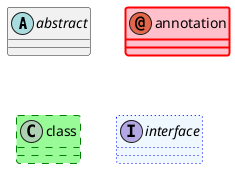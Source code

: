 @startuml
abstract abstract
annotation annotation #pink ##[bold]red
class class #palegreen ##[dashed]green
interface interface #aliceblue ##[dotted]blue
@enduml